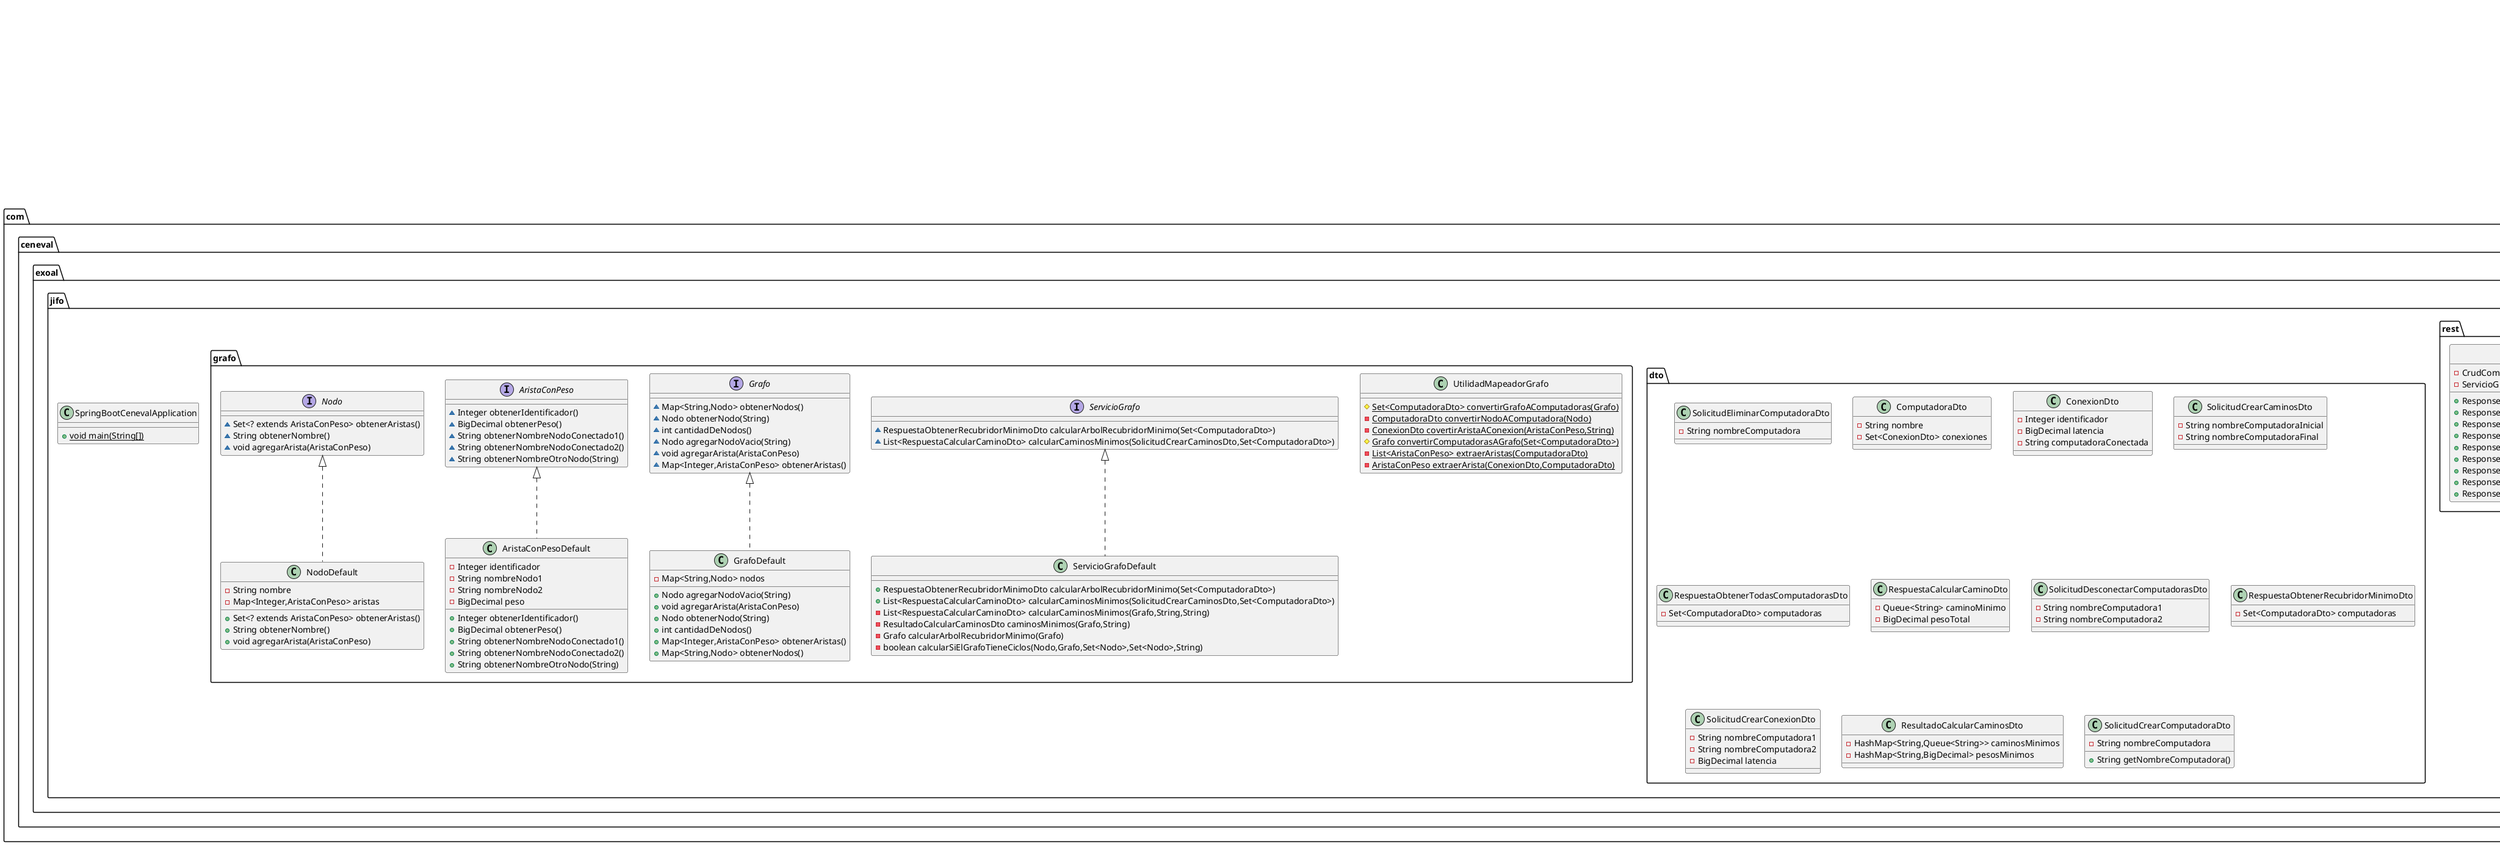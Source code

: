@startuml
class com.ceneval.exoal.jifo.SpringBootCenevalApplication {
+ {static} void main(String[])
}
interface com.ceneval.exoal.jifo.db.CrudConexion {
~ void crearNuevaConexion(Computadora,Computadora,BigDecimal)
~ void eliminarConexiones(Computadora)
~ void eliminarConexion(Integer)
~ void eliminarTodasLasConexiones()
~ ConexionDto mapearEntidadConexion(Conexion,String)
}
class com.ceneval.exoal.jifo.rest.ControladorInstituto {
- CrudComputadora crudComputadora
- ServicioGrafo servicioGrafo
+ ResponseEntity<?> obtenerTodasComputadoras()
+ ResponseEntity<?> crearComputadora(SolicitudCrearComputadoraDto)
+ ResponseEntity<?> eliminarComputadora(SolicitudEliminarComputadoraDto)
+ ResponseEntity<?> eliminarComputadoras()
+ ResponseEntity<?> crearConexion(SolicitudCrearConexionDto)
+ ResponseEntity<?> eliminarConexion(SolicitudDesconectarComputadorasDto)
+ ResponseEntity<?> obtenerCaminosMinimos(SolicitudCrearCaminosDto)
+ ResponseEntity<?> obtenerCaminosMinimos()
+ ResponseEntity<?> crearComputadorasDefault()
}
class com.ceneval.exoal.jifo.dto.SolicitudEliminarComputadoraDto {
- String nombreComputadora
}
class com.ceneval.exoal.jifo.db.Conexion {
- int identificador
- BigDecimal latencia
- List<Computadora> computadoras
}
class com.ceneval.exoal.jifo.grafo.UtilidadMapeadorGrafo {
# {static} Set<ComputadoraDto> convertirGrafoAComputadoras(Grafo)
- {static} ComputadoraDto convertirNodoAComputadora(Nodo)
- {static} ConexionDto covertirAristaAConexion(AristaConPeso,String)
# {static} Grafo convertirComputadorasAGrafo(Set<ComputadoraDto>)
- {static} List<AristaConPeso> extraerAristas(ComputadoraDto)
- {static} AristaConPeso extraerArista(ConexionDto,ComputadoraDto)
}
class com.ceneval.exoal.jifo.grafo.ServicioGrafoDefault {
+ RespuestaObtenerRecubridorMinimoDto calcularArbolRecubridorMinimo(Set<ComputadoraDto>)
+ List<RespuestaCalcularCaminoDto> calcularCaminosMinimos(SolicitudCrearCaminosDto,Set<ComputadoraDto>)
- List<RespuestaCalcularCaminoDto> calcularCaminosMinimos(Grafo,String,String)
- ResultadoCalcularCaminosDto caminosMinimos(Grafo,String)
- Grafo calcularArbolRecubridorMinimo(Grafo)
- boolean calcularSiElGrafoTieneCiclos(Nodo,Grafo,Set<Nodo>,Set<Nodo>,String)
}
class com.ceneval.exoal.jifo.dto.ComputadoraDto {
- String nombre
- Set<ConexionDto> conexiones
}
interface com.ceneval.exoal.jifo.grafo.ServicioGrafo {
~ RespuestaObtenerRecubridorMinimoDto calcularArbolRecubridorMinimo(Set<ComputadoraDto>)
~ List<RespuestaCalcularCaminoDto> calcularCaminosMinimos(SolicitudCrearCaminosDto,Set<ComputadoraDto>)
}
class com.ceneval.exoal.jifo.dto.ConexionDto {
- Integer identificador
- BigDecimal latencia
- String computadoraConectada
}
interface com.ceneval.exoal.jifo.grafo.Grafo {
~ Map<String,Nodo> obtenerNodos()
~ Nodo obtenerNodo(String)
~ int cantidadDeNodos()
~ Nodo agregarNodoVacio(String)
~ void agregarArista(AristaConPeso)
~ Map<Integer,AristaConPeso> obtenerAristas()
}
class com.ceneval.exoal.jifo.dto.SolicitudCrearCaminosDto {
- String nombreComputadoraInicial
- String nombreComputadoraFinal
}
interface com.ceneval.exoal.jifo.db.RepositorioComputadora {
~ boolean estanDirectamenteConectadas(String,String)
}
class com.ceneval.exoal.jifo.dto.RespuestaObtenerTodasComputadorasDto {
- Set<ComputadoraDto> computadoras
}
class com.ceneval.exoal.jifo.dto.RespuestaCalcularCaminoDto {
- Queue<String> caminoMinimo
- BigDecimal pesoTotal
}
interface com.ceneval.exoal.jifo.db.CrudComputadora {
~ void crearNuevaComputadora(SolicitudCrearComputadoraDto)
~ void conectarComputadoras(SolicitudCrearConexionDto)
~ void desconectarComputadoras(SolicitudDesconectarComputadorasDto)
~ void eliminarComputadora(SolicitudEliminarComputadoraDto)
~ void eliminarTodasLasComputadoras()
~ RespuestaObtenerTodasComputadorasDto obtenerTodasComputadoras()
}
interface com.ceneval.exoal.jifo.grafo.AristaConPeso {
~ Integer obtenerIdentificador()
~ BigDecimal obtenerPeso()
~ String obtenerNombreNodoConectado1()
~ String obtenerNombreNodoConectado2()
~ String obtenerNombreOtroNodo(String)
}
interface com.ceneval.exoal.jifo.db.RepositorioConexion {
}
class com.ceneval.exoal.jifo.db.Computadora {
- String nombre
- Set<Conexion> conexiones
}
class com.ceneval.exoal.jifo.grafo.GrafoDefault {
- Map<String,Nodo> nodos
+ Nodo agregarNodoVacio(String)
+ void agregarArista(AristaConPeso)
+ Nodo obtenerNodo(String)
+ int cantidadDeNodos()
+ Map<Integer,AristaConPeso> obtenerAristas()
+ Map<String,Nodo> obtenerNodos()
}
class com.ceneval.exoal.jifo.dto.SolicitudDesconectarComputadorasDto {
- String nombreComputadora1
- String nombreComputadora2
}
class com.ceneval.exoal.jifo.db.ServicioCrudConexion {
- RepositorioConexion repositorioConexion
+ void crearNuevaConexion(Computadora,Computadora,BigDecimal)
+ void eliminarConexion(Integer)
+ void eliminarTodasLasConexiones()
+ void eliminarConexiones(Computadora)
+ ConexionDto mapearEntidadConexion(Conexion,String)
- BigDecimal generarBigDecimalAleatorio(BigDecimal,BigDecimal)
}
class com.ceneval.exoal.jifo.grafo.AristaConPesoDefault {
- Integer identificador
- String nombreNodo1
- String nombreNodo2
- BigDecimal peso
+ Integer obtenerIdentificador()
+ BigDecimal obtenerPeso()
+ String obtenerNombreNodoConectado1()
+ String obtenerNombreNodoConectado2()
+ String obtenerNombreOtroNodo(String)
}
class com.ceneval.exoal.jifo.dto.RespuestaObtenerRecubridorMinimoDto {
- Set<ComputadoraDto> computadoras
}
interface com.ceneval.exoal.jifo.grafo.Nodo {
~ Set<? extends AristaConPeso> obtenerAristas()
~ String obtenerNombre()
~ void agregarArista(AristaConPeso)
}
class com.ceneval.exoal.jifo.dto.SolicitudCrearConexionDto {
- String nombreComputadora1
- String nombreComputadora2
- BigDecimal latencia
}
class com.ceneval.exoal.jifo.dto.ResultadoCalcularCaminosDto {
- HashMap<String,Queue<String>> caminosMinimos
- HashMap<String,BigDecimal> pesosMinimos
}
class com.ceneval.exoal.jifo.db.ServicioCrudComputadora {
- RepositorioComputadora repositorioComputadora
- ServicioCrudConexion servicioCrudConexion
+ void crearNuevaComputadora(SolicitudCrearComputadoraDto)
+ void conectarComputadoras(SolicitudCrearConexionDto)
+ void desconectarComputadoras(SolicitudDesconectarComputadorasDto)
+ void eliminarComputadora(SolicitudEliminarComputadoraDto)
+ void eliminarTodasLasComputadoras()
+ RespuestaObtenerTodasComputadorasDto obtenerTodasComputadoras()
- ComputadoraDto mapearEntidadComputadora(Computadora)
}
class com.ceneval.exoal.jifo.dto.SolicitudCrearComputadoraDto {
- String nombreComputadora
+ String getNombreComputadora()
}
class com.ceneval.exoal.jifo.grafo.NodoDefault {
- String nombre
- Map<Integer,AristaConPeso> aristas
+ Set<? extends AristaConPeso> obtenerAristas()
+ String obtenerNombre()
+ void agregarArista(AristaConPeso)
}


com.ceneval.exoal.jifo.grafo.ServicioGrafo <|.. com.ceneval.exoal.jifo.grafo.ServicioGrafoDefault
org.springframework.data.repository.CrudRepository <|-- com.ceneval.exoal.jifo.db.RepositorioComputadora
org.springframework.data.repository.CrudRepository <|-- com.ceneval.exoal.jifo.db.RepositorioConexion
com.ceneval.exoal.jifo.grafo.Grafo <|.. com.ceneval.exoal.jifo.grafo.GrafoDefault
com.ceneval.exoal.jifo.db.CrudConexion <|.. com.ceneval.exoal.jifo.db.ServicioCrudConexion
com.ceneval.exoal.jifo.grafo.AristaConPeso <|.. com.ceneval.exoal.jifo.grafo.AristaConPesoDefault
com.ceneval.exoal.jifo.db.CrudComputadora <|.. com.ceneval.exoal.jifo.db.ServicioCrudComputadora
com.ceneval.exoal.jifo.grafo.Nodo <|.. com.ceneval.exoal.jifo.grafo.NodoDefault
@enduml